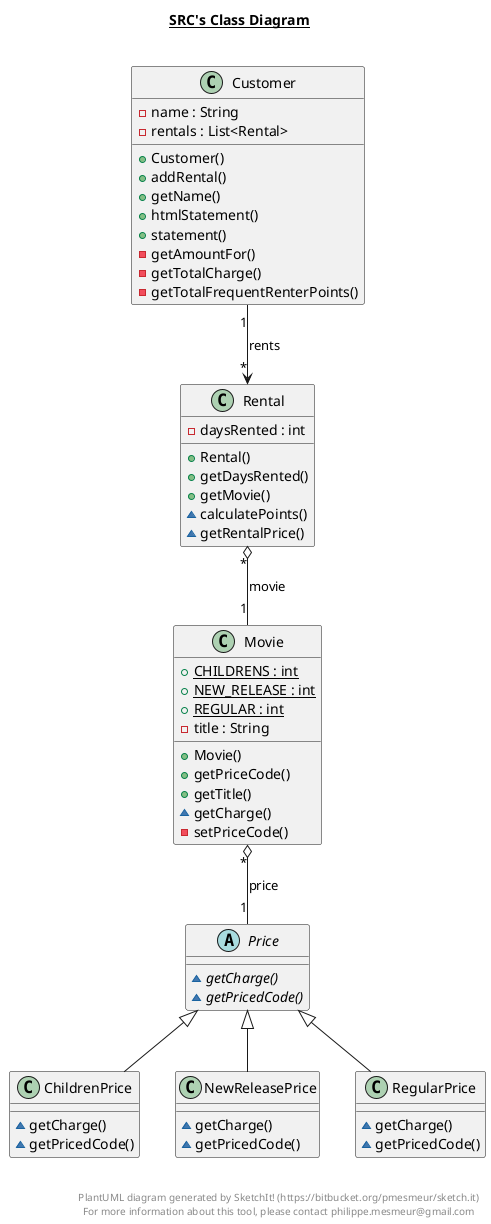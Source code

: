 @startuml

title __SRC's Class Diagram__\n


    class ChildrenPrice {
        ~ getCharge()
        ~ getPricedCode()
    }

  

    class Customer {
        - name : String
        - rentals : List<Rental>
        + Customer()
        + addRental()
        + getName()
        + htmlStatement()
        + statement()
        - getAmountFor()
        - getTotalCharge()
        - getTotalFrequentRenterPoints()
    }

  


    class Movie {
        {static} + CHILDRENS : int
        {static} + NEW_RELEASE : int
        {static} + REGULAR : int
        - title : String
        + Movie()
        + getPriceCode()
        + getTitle()
        ~ getCharge()
        - setPriceCode()
    }

  


    class NewReleasePrice {
        ~ getCharge()
        ~ getPricedCode()
    }

  


    abstract class Price {
        {abstract} ~ getCharge()
        {abstract} ~ getPricedCode()
    }

  


    class RegularPrice {
        ~ getCharge()
        ~ getPricedCode()
    }

  


    class Rental {
        - daysRented : int
        + Rental()
        + getDaysRented()
        + getMovie()
        ~ calculatePoints()
        ~ getRentalPrice()
    }

  

  ChildrenPrice -up-|> Price
  Movie "*" o-- "1" Price : price
  NewReleasePrice -up-|> Price
  RegularPrice -up-|> Price
  Rental "*" o-- "1" Movie : movie
  Customer "1" --> "*" Rental: rents


right footer


PlantUML diagram generated by SketchIt! (https://bitbucket.org/pmesmeur/sketch.it)
For more information about this tool, please contact philippe.mesmeur@gmail.com
endfooter

@enduml
